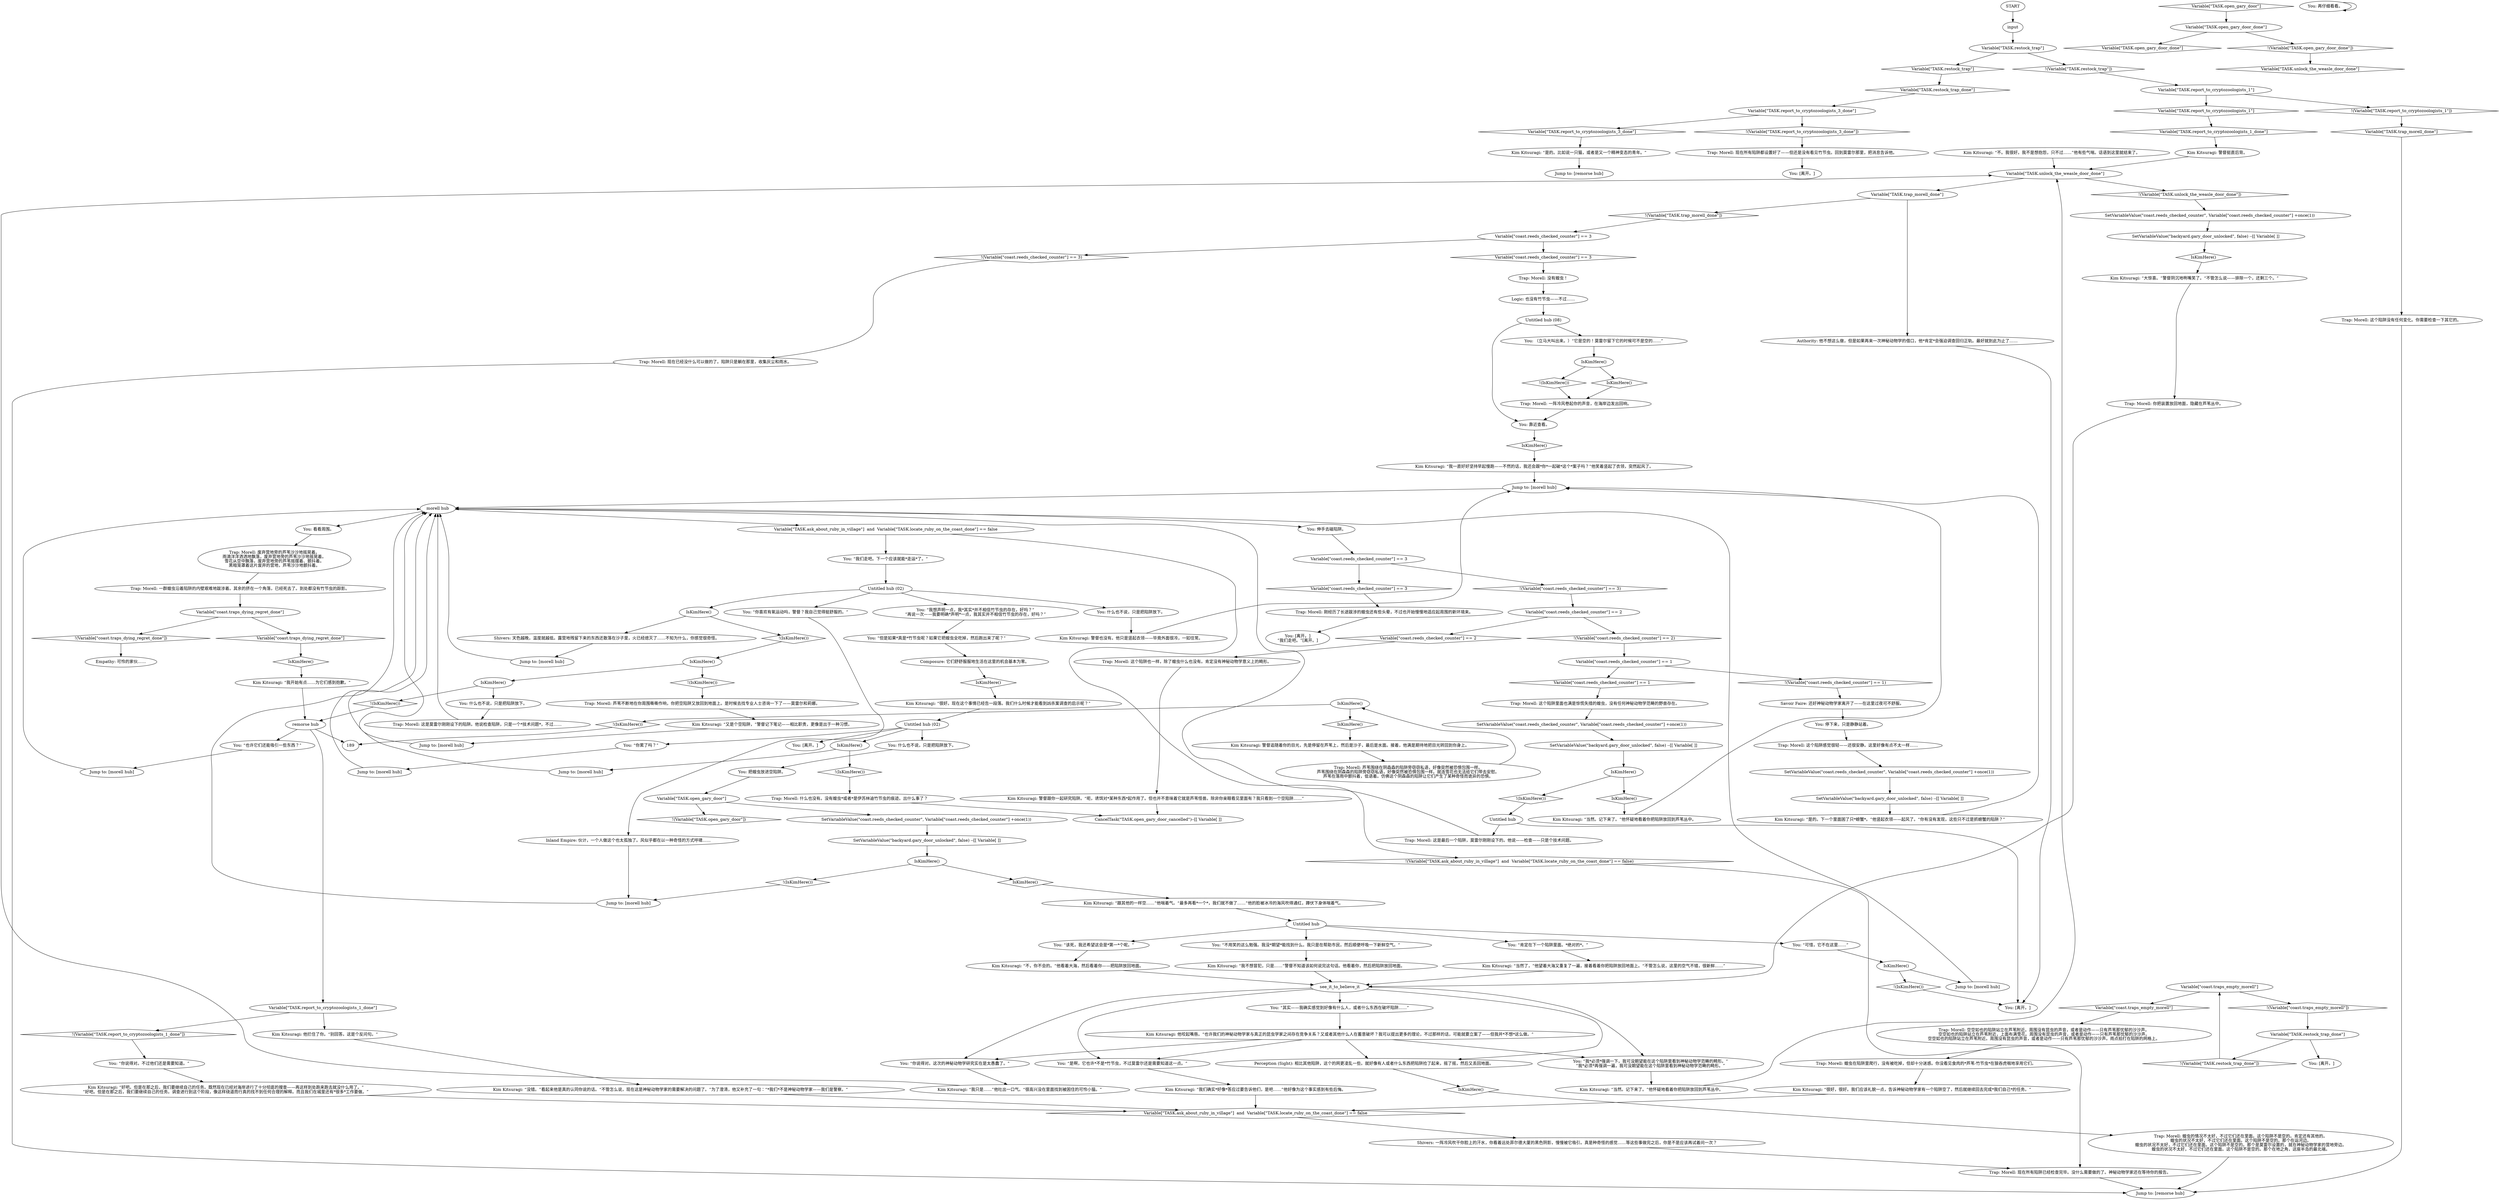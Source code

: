 # COAST ORB / reeds by camp site
# These reeds are by Morell and Gary's abandoned camp site. The interactable reeds you can search when Morell tells you to check the phasmid traps. There are traps in these reeds.
# ==================================================
digraph G {
	  0 [label="START"];
	  1 [label="input"];
	  2 [label="Kim Kitsuragi: “当然了，”他望着大海又重复了一遍，接着看着你把陷阱放回地面上。“不管怎么说，这里的空气不错，很新鲜……”"];
	  3 [label="Logic: 也没有竹节虫——不过……"];
	  4 [label="Jump to: [remorse hub]"];
	  5 [label="Variable[\"TASK.report_to_cryptozoologists_3_done\"]"];
	  6 [label="Variable[\"TASK.report_to_cryptozoologists_3_done\"]", shape=diamond];
	  7 [label="!(Variable[\"TASK.report_to_cryptozoologists_3_done\"])", shape=diamond];
	  8 [label="SetVariableValue(\"coast.reeds_checked_counter\", Variable[\"coast.reeds_checked_counter\"] +once(1)) "];
	  9 [label="Variable[\"coast.reeds_checked_counter\"] == 2"];
	  10 [label="Variable[\"coast.reeds_checked_counter\"] == 2", shape=diamond];
	  11 [label="!(Variable[\"coast.reeds_checked_counter\"] == 2)", shape=diamond];
	  12 [label="IsKimHere()"];
	  13 [label="IsKimHere()", shape=diamond];
	  14 [label="!(IsKimHere())", shape=diamond];
	  15 [label="You: “该死，我还希望这会是*第一*个呢。”"];
	  16 [label="IsKimHere()"];
	  17 [label="IsKimHere()", shape=diamond];
	  18 [label="!(IsKimHere())", shape=diamond];
	  19 [label="You: [离开。]"];
	  20 [label="Variable[\"coast.traps_empty_morell\"]"];
	  21 [label="Variable[\"coast.traps_empty_morell\"]", shape=diamond];
	  22 [label="!(Variable[\"coast.traps_empty_morell\"])", shape=diamond];
	  23 [label="Variable[\"TASK.open_gary_door_done\"]"];
	  24 [label="Variable[\"TASK.open_gary_door_done\"]", shape=diamond];
	  25 [label="!(Variable[\"TASK.open_gary_door_done\"])", shape=diamond];
	  26 [label="SetVariableValue(\"coast.reeds_checked_counter\", Variable[\"coast.reeds_checked_counter\"] +once(1)) "];
	  27 [label="You: 看看周围。"];
	  28 [label="Variable[\"TASK.report_to_cryptozoologists_1\"]"];
	  29 [label="Variable[\"TASK.report_to_cryptozoologists_1\"]", shape=diamond];
	  30 [label="!(Variable[\"TASK.report_to_cryptozoologists_1\"])", shape=diamond];
	  31 [label="Trap: Morell: 这个陷阱没有任何变化。你需要检查一下其它的。"];
	  32 [label="Trap: Morell: 这个陷阱里面也满是惊慌失措的蝗虫，没有任何神秘动物学范畴的野兽存在。"];
	  33 [label="Kim Kitsuragi: 他咬起嘴唇。“也许我们的神秘动物学家与真正的昆虫学家之间存在竞争关系？又或者其他什么人在蓄意破坏？我可以提出更多的理论，不过那样的话，可能就要立案了——但我并*不想*这么做。”"];
	  34 [label="Trap: Morell: 现在所有陷阱都设置好了——但还是没有看见竹节虫。回到莫雷尔那里，把消息告诉他。"];
	  35 [label="You: “其实——我确实感觉到好像有什么人，或者什么东西在破坏陷阱……”"];
	  36 [label="Kim Kitsuragi: “跟其他的一样空……”他喘着气。“最多再看*一个*，我们就不做了……”他的脸被冰冷的海风吹得通红，蹲伏下身体喘着气。"];
	  37 [label="SetVariableValue(\"backyard.gary_door_unlocked\", false) --[[ Variable[ ]]"];
	  38 [label="You: 伸手去碰陷阱。"];
	  39 [label="IsKimHere()"];
	  40 [label="IsKimHere()", shape=diamond];
	  41 [label="!(IsKimHere())", shape=diamond];
	  42 [label="You: “你喜欢有氧运动吗，警督？我自己觉得挺舒服的。”"];
	  43 [label="Kim Kitsuragi: 警督也没有。他只是竖起衣领——毕竟外面很冷，一如往常。"];
	  44 [label="You: “你累了吗？”"];
	  45 [label="You: 什么也不说，只是把陷阱放下。"];
	  46 [label="You: （立马大叫出来。）“它是空的！莫雷尔留下它的时候可不是空的……”"];
	  47 [label="Trap: Morell: 空空如也的陷阱站立在芦苇附近。周围没有昆虫的声音，或者是动作——只有芦苇那忧郁的沙沙声。\n空空如也的陷阱站立在芦苇附近，上面布满雪花。周围没有昆虫的声音，或者是动作——只有芦苇那忧郁的沙沙声。\n空空如也的陷阱站立在芦苇附近。周围没有昆虫的声音，或者是动作——只有芦苇那忧郁的沙沙声。雨点拍打在陷阱的网格上。"];
	  48 [label="You: “你说得对。这次的神秘动物学研究实在是太愚蠢了。”"];
	  49 [label="You: “不用笑的这么勉强。我没*期望*能找到什么。我只是在帮助市民，然后顺便呼吸一下新鲜空气。”"];
	  50 [label="Trap: Morell: 这个陷阱也一样，除了蝗虫什么也没有。肯定没有神秘动物学意义上的畸形。"];
	  51 [label="Jump to: [morell hub]"];
	  52 [label="Kim Kitsuragi: “当然。记下来了。”他怀疑地看着你把陷阱放回到芦苇丛中。"];
	  53 [label="Kim Kitsuragi: “很好。现在这个事情已经告一段落。我们什么时候才能看到凶杀案调查的启示呢？”"];
	  54 [label="Trap: Morell: 什么也没有。没有蝗虫*或者*是伊苏林迪竹节虫的痕迹。出什么事了？"];
	  55 [label="IsKimHere()"];
	  56 [label="IsKimHere()", shape=diamond];
	  57 [label="!(IsKimHere())", shape=diamond];
	  58 [label="Jump to: [morell hub]"];
	  59 [label="Trap: Morell: 一阵冷风卷起你的声音，在海岸边发出回响。"];
	  60 [label="Shivers: 一阵冷风吹干你脸上的汗水，你看着远处菲尔德大厦的黑色阴影，慢慢被它吸引。真是种奇怪的感觉……等这些事做完之后，你是不是应该再试着问一次？"];
	  61 [label="Variable[\"coast.reeds_checked_counter\"] == 1"];
	  62 [label="Variable[\"coast.reeds_checked_counter\"] == 1", shape=diamond];
	  63 [label="!(Variable[\"coast.reeds_checked_counter\"] == 1)", shape=diamond];
	  64 [label="You: “也许它们还能吸引一些东西？”"];
	  65 [label="Kim Kitsuragi: “好吧。但是在那之后，我们要继续自己的任务。既然现在已经对海岸进行了十分彻底的搜查——再这样到处跑来跑去就没什么用了。”\n“好吧。但是在那之后，我们要继续自己的任务。调查进行到这个阶段，像这样绕道而行真的找不到任何合理的解释。而且我们在城里还有*很多*工作要做。”"];
	  66 [label="Jump to: [morell hub]"];
	  67 [label="Trap: Morell: 芦苇不断地在你周围嘶嘶作响，你把空陷阱又放回到地面上。是时候去找专业人士咨询一下了——莫雷尔和莉娜。"];
	  68 [label="Kim Kitsuragi: “不，你不会的。”他看着大海，然后看着你——把陷阱放回地面。"];
	  69 [label="remorse hub"];
	  70 [label="Variable[\"coast.traps_dying_regret_done\"]"];
	  71 [label="Variable[\"coast.traps_dying_regret_done\"]", shape=diamond];
	  72 [label="!(Variable[\"coast.traps_dying_regret_done\"])", shape=diamond];
	  73 [label="Empathy: 可怜的家伙……"];
	  74 [label="SetVariableValue(\"backyard.gary_door_unlocked\", false) --[[ Variable[ ]]"];
	  75 [label="Kim Kitsuragi: 警督追随着你的目光，先是停留在芦苇上，然后是沙子，最后是水面。接着，他满是期待地把目光转回到你身上。"];
	  76 [label="Variable[\"coast.reeds_checked_counter\"] == 3"];
	  77 [label="Variable[\"coast.reeds_checked_counter\"] == 3", shape=diamond];
	  78 [label="!(Variable[\"coast.reeds_checked_counter\"] == 3)", shape=diamond];
	  79 [label="You: “我想声明一点，我*其实*并不相信竹节虫的存在，好吗？”\n“再说一次——我要明确*声明*一点，我其实并不相信竹节虫的存在，好吗？”"];
	  80 [label="You: “是啊，它也许*不是*竹节虫，不过莫雷尔还是需要知道这一点。”"];
	  81 [label="Untitled hub (08)"];
	  82 [label="Trap: Morell: 废弃营地旁的芦苇沙沙地摇晃着。\n雨滴洋洋洒洒地飘落，废弃营地旁的芦苇沙沙地摇晃着。\n雪花从空中飘落，废弃营地旁的芦苇摇摆着、颤抖着。\n黑暗笼罩着这片废弃的营地，芦苇沙沙地颤抖着。"];
	  83 [label="Kim Kitsuragi: “我开始有点……为它们感到抱歉。”"];
	  84 [label="SetVariableValue(\"backyard.gary_door_unlocked\", false) --[[ Variable[ ]]"];
	  85 [label="morell hub"];
	  86 [label="Variable[\"coast.reeds_checked_counter\"] == 3"];
	  87 [label="Variable[\"coast.reeds_checked_counter\"] == 3", shape=diamond];
	  88 [label="!(Variable[\"coast.reeds_checked_counter\"] == 3)", shape=diamond];
	  89 [label="Kim Kitsuragi: “我们确实*好像*答应过要告诉他们，是吧……”他好像为这个事实感到有些后悔。"];
	  90 [label="You: “肯定在下一个陷阱里面。*绝对的*。”"];
	  91 [label="You: 靠近查看。"];
	  92 [label="You: [离开。]"];
	  93 [label="Kim Kitsuragi: “我不想冒犯，只是……”警督不知道该如何说完这句话。他看着你，然后把陷阱放回地面。"];
	  94 [label="Kim Kitsuragi: “大惊喜。”警督阴沉地咧嘴笑了。“不管怎么说——排除一个，还剩三个。”"];
	  95 [label="Variable[\"TASK.restock_trap\"]"];
	  96 [label="Variable[\"TASK.restock_trap\"]", shape=diamond];
	  97 [label="!(Variable[\"TASK.restock_trap\"])", shape=diamond];
	  98 [label="SetVariableValue(\"backyard.gary_door_unlocked\", false) --[[ Variable[ ]]"];
	  99 [label="Kim Kitsuragi: “不。我很好。我不是想抱怨，只不过……”他有些气喘。话语到这里就结束了。"];
	  100 [label="Jump to: [morell hub]"];
	  101 [label="Kim Kitsuragi: “又是个空陷阱，”警督记下笔记——相比职责，更像是出于一种习惯。"];
	  102 [label="Kim Kitsuragi: “当然。记下来了。”他怀疑地看着你把陷阱放回到芦苇丛中。"];
	  103 [label="You: “但是如果*真是*竹节虫呢？如果它把蝗虫全吃掉，然后跑出来了呢？”"];
	  104 [label="You: “我*必须*强调一下，我可没期望能在这个陷阱里看到神秘动物学范畴的畸形。”\n“我*必须*再强调一遍，我可没期望能在这个陷阱里看到神秘动物学范畴的畸形。”"];
	  105 [label="IsKimHere()"];
	  106 [label="IsKimHere()", shape=diamond];
	  107 [label="!(IsKimHere())", shape=diamond];
	  108 [label="Jump to: [morell hub]"];
	  109 [label="see_it_to_believe_it"];
	  110 [label="Trap: Morell: 蝗虫的情况不太好，不过它们还在里面。这个陷阱不是空的。肯定还有其他的。\n蝗虫的状况不太好，不过它们还在里面。这个陷阱不是空的。那个在运河边。\n蝗虫的状况不太好，不过它们还在里面。这个陷阱不是空的。那个是莫雷尔设置的，就在神秘动物学家的营地旁边。\n蝗虫的状况不太好，不过它们还在里面。这个陷阱不是空的。那个在地之角，这座半岛的最北端。"];
	  111 [label="Variable[\"TASK.restock_trap_done\"]"];
	  112 [label="Variable[\"TASK.restock_trap_done\"]", shape=diamond];
	  113 [label="!(Variable[\"TASK.restock_trap_done\"])", shape=diamond];
	  114 [label="You: [离开。]"];
	  115 [label="Variable[\"TASK.ask_about_ruby_in_village\"]  and  Variable[\"TASK.locate_ruby_on_the_coast_done\"] == false"];
	  116 [label="Variable[\"TASK.ask_about_ruby_in_village\"]  and  Variable[\"TASK.locate_ruby_on_the_coast_done\"] == false", shape=diamond];
	  117 [label="!(Variable[\"TASK.ask_about_ruby_in_village\"]  and  Variable[\"TASK.locate_ruby_on_the_coast_done\"] == false)", shape=diamond];
	  118 [label="You: “我们走吧。下一个应该就能*走运*了。”"];
	  119 [label="You: 什么也不说，只是把陷阱放下。"];
	  120 [label="IsKimHere()"];
	  121 [label="IsKimHere()", shape=diamond];
	  122 [label="!(IsKimHere())", shape=diamond];
	  123 [label="Shivers: 天色越晚，温度就越低。露营地残留下来的东西还散落在沙子里，火已经熄灭了……不知为什么，你感觉很奇怪。"];
	  124 [label="You: 停下来，只是静静站着。"];
	  125 [label="Variable[\"TASK.report_to_cryptozoologists_1_done\"]"];
	  126 [label="Variable[\"TASK.report_to_cryptozoologists_1_done\"]", shape=diamond];
	  127 [label="!(Variable[\"TASK.report_to_cryptozoologists_1_done\"])", shape=diamond];
	  128 [label="Kim Kitsuragi: 他拦住了你。“别回答。这是个反问句。”"];
	  129 [label="Untitled hub (02)"];
	  130 [label="Untitled hub"];
	  131 [label="Trap: Morell: 你把装置放回地面，隐藏在芦苇丛中。"];
	  132 [label="Trap: Morell: 这是莫雷尔刚刚设下的陷阱。他说检查陷阱，只是一个*技术问题*，不过……"];
	  133 [label="Trap: Morell: 现在已经没什么可以做的了。陷阱只是躺在那里，收集灰尘和雨水。"];
	  134 [label="Kim Kitsuragi: 警督挺直后背。"];
	  135 [label="You: 把蝗虫放进空陷阱。"];
	  136 [label="Trap: Morell: 这是最后一个陷阱，莫雷尔刚刚设下的。他说——检查——只是个技术问题。"];
	  137 [label="Trap: Morell: 没有蝗虫！"];
	  138 [label="You: 再仔细看看。"];
	  139 [label="Kim Kitsuragi: “是的。下一个里面困了只*螃蟹*。”他竖起衣领——起风了。“你有没有发现，这些只不过是抓螃蟹的陷阱？”"];
	  140 [label="Untitled hub (02)"];
	  141 [label="Jump to: [morell hub]"];
	  142 [label="IsKimHere()"];
	  143 [label="IsKimHere()", shape=diamond];
	  144 [label="!(IsKimHere())", shape=diamond];
	  145 [label="IsKimHere()"];
	  146 [label="IsKimHere()", shape=diamond];
	  147 [label="!(IsKimHere())", shape=diamond];
	  148 [label="You: 什么也不说，只是把陷阱放下。"];
	  149 [label="You: “可惜，它不在这里……”"];
	  150 [label="You: [离开。]"];
	  151 [label="Jump to: [remorse hub]"];
	  152 [label="Trap: Morell: 芦苇围绕在阴森森的陷阱旁窃窃私语，好像突然被恐惧包围一样。\n芦苇围绕在阴森森的陷阱旁窃窃私语，好像突然被恐惧包围一样。就连雪花也无法给它们带去安慰。\n芦苇在落雨中颤抖着，低语着。仿佛这个阴森森的陷阱让它们产生了某种奇怪而诡异的恐惧。"];
	  153 [label="Trap: Morell: 这个陷阱感觉很轻——还很安静。这里好像有点不太一样……"];
	  154 [label="Trap: Morell: 刚经历了长途跋涉的蝗虫还有些头晕，不过也开始慢慢地适应起周围的新环境来。"];
	  155 [label="Variable[\"TASK.open_gary_door\"]"];
	  156 [label="Variable[\"TASK.open_gary_door\"]", shape=diamond];
	  157 [label="!(Variable[\"TASK.open_gary_door\"])", shape=diamond];
	  158 [label="SetVariableValue(\"coast.reeds_checked_counter\", Variable[\"coast.reeds_checked_counter\"] +once(1)) "];
	  159 [label="Kim Kitsuragi: 警督跟你一起研究陷阱。“呃，诱饵对*某种东西*起作用了。但也并不意味着它就是芦苇怪兽。除非你亲眼看见里面有？我只看到一个空陷阱……”"];
	  160 [label="Kim Kitsuragi: “我一直好好坚持早起慢跑——不然的话，我还会跟*你*一起破*这个*案子吗？”他笑着竖起了衣领，突然起风了。"];
	  161 [label="Inland Empire: 伙计，一个人做这个也太孤独了。风似乎都在以一种奇怪的方式呼啸……"];
	  162 [label="Untitled hub"];
	  163 [label="Trap: Morell: 蝗虫在陷阱里爬行，没有被吃掉，但却十分迷惑。你没看见食肉的*芦苇-竹节虫*在狼吞虎咽地享用它们。"];
	  164 [label="Savoir Faire: 还好神秘动物学家离开了——在这里过夜可不舒服。"];
	  165 [label="Trap: Morell: 一群蝗虫沿着陷阱的内壁艰难地跋涉着。其余的挤在一个角落，已经死去了。到处都没有竹节虫的踪影。"];
	  166 [label="Kim Kitsuragi: “是的。比如说一只猫，或者是又一个精神变态的青年。”"];
	  167 [label="Jump to: [morell hub]"];
	  168 [label="Trap: Morell: 现在所有陷阱已经检查完毕。没什么需要做的了。神秘动物学家还在等待你的报告。"];
	  169 [label="You: “你说得对。不过他们还是需要知道。”"];
	  170 [label="Perception (Sight): 相比其他陷阱，这个的网更凌乱一些。就好像有人或者什么东西把陷阱捡了起来，摇了摇，然后又丢回地面。"];
	  171 [label="CancelTask(\"TASK.open_gary_door_cancelled\")--[[ Variable[ ]]"];
	  172 [label="SetVariableValue(\"coast.reeds_checked_counter\", Variable[\"coast.reeds_checked_counter\"] +once(1)) "];
	  173 [label="Kim Kitsuragi: “很好，很好。我们应该礼貌一点，告诉神秘动物学家有一个陷阱空了，然后就继续回去完成*我们自己*的任务。”"];
	  174 [label="Kim Kitsuragi: “我只是……”他吐出一口气。“很高兴没在里面找到被困住的可怜小猫。”"];
	  175 [label="IsKimHere()"];
	  176 [label="IsKimHere()", shape=diamond];
	  177 [label="!(IsKimHere())", shape=diamond];
	  178 [label="Jump to: [morell hub]"];
	  179 [label="Variable[\"TASK.unlock_the_weasle_door_done\"]"];
	  180 [label="Variable[\"TASK.unlock_the_weasle_door_done\"]", shape=diamond];
	  181 [label="!(Variable[\"TASK.unlock_the_weasle_door_done\"])", shape=diamond];
	  182 [label="Variable[\"TASK.trap_morell_done\"]"];
	  183 [label="Variable[\"TASK.trap_morell_done\"]", shape=diamond];
	  184 [label="!(Variable[\"TASK.trap_morell_done\"])", shape=diamond];
	  185 [label="Authority: 他不想这么做，但是如果再来一次神秘动物学的借口，他*肯定*会强迫调查回归正轨。最好就到此为止了……"];
	  186 [label="Kim Kitsuragi: “没错。”看起来他是真的认同你说的话。“不管怎么说，现在这是神秘动物学家的需要解决的问题了。”为了澄清，他又补充了一句：“*我们*不是神秘动物学家——我们是警察。”"];
	  187 [label="Composure: 它们舒舒服服地生活在这里的机会基本为零。"];
	  188 [label="You: [离开。]\n“我们走吧。”[离开。]"];
	  0 -> 1
	  1 -> 95
	  2 -> 109
	  3 -> 81
	  5 -> 6
	  5 -> 7
	  6 -> 166
	  7 -> 34
	  8 -> 37
	  9 -> 10
	  9 -> 11
	  10 -> 50
	  11 -> 61
	  12 -> 13
	  12 -> 14
	  13 -> 36
	  14 -> 66
	  15 -> 68
	  16 -> 17
	  16 -> 18
	  17 -> 59
	  18 -> 59
	  20 -> 21
	  20 -> 22
	  21 -> 47
	  22 -> 111
	  23 -> 24
	  23 -> 25
	  25 -> 180
	  26 -> 74
	  27 -> 82
	  28 -> 29
	  28 -> 30
	  29 -> 126
	  30 -> 183
	  31 -> 151
	  32 -> 8
	  33 -> 104
	  33 -> 48
	  33 -> 170
	  33 -> 80
	  34 -> 19
	  35 -> 33
	  36 -> 130
	  37 -> 39
	  38 -> 76
	  39 -> 40
	  39 -> 41
	  40 -> 102
	  41 -> 162
	  42 -> 161
	  43 -> 51
	  44 -> 100
	  45 -> 135
	  46 -> 16
	  47 -> 163
	  48 -> 174
	  49 -> 93
	  50 -> 159
	  51 -> 85
	  52 -> 179
	  53 -> 129
	  54 -> 171
	  55 -> 56
	  55 -> 57
	  56 -> 75
	  57 -> 189
	  58 -> 85
	  59 -> 91
	  60 -> 168
	  61 -> 62
	  61 -> 63
	  62 -> 32
	  63 -> 164
	  64 -> 167
	  65 -> 116
	  66 -> 85
	  67 -> 101
	  68 -> 109
	  69 -> 64
	  69 -> 125
	  69 -> 189
	  70 -> 72
	  70 -> 71
	  71 -> 146
	  72 -> 73
	  74 -> 139
	  75 -> 152
	  76 -> 77
	  76 -> 78
	  77 -> 154
	  78 -> 9
	  79 -> 103
	  80 -> 89
	  81 -> 91
	  81 -> 46
	  82 -> 165
	  83 -> 69
	  84 -> 121
	  85 -> 115
	  85 -> 27
	  85 -> 38
	  86 -> 88
	  86 -> 87
	  87 -> 137
	  88 -> 133
	  89 -> 116
	  90 -> 2
	  91 -> 106
	  93 -> 109
	  94 -> 131
	  95 -> 96
	  95 -> 97
	  96 -> 112
	  97 -> 28
	  98 -> 12
	  99 -> 179
	  100 -> 85
	  101 -> 141
	  102 -> 51
	  103 -> 187
	  104 -> 52
	  105 -> 107
	  105 -> 108
	  106 -> 160
	  107 -> 54
	  108 -> 85
	  109 -> 35
	  109 -> 104
	  109 -> 170
	  109 -> 80
	  109 -> 48
	  110 -> 151
	  111 -> 113
	  111 -> 114
	  112 -> 5
	  113 -> 20
	  115 -> 117
	  115 -> 118
	  116 -> 60
	  117 -> 168
	  118 -> 140
	  119 -> 43
	  120 -> 122
	  120 -> 123
	  121 -> 94
	  122 -> 142
	  123 -> 58
	  124 -> 153
	  125 -> 128
	  125 -> 127
	  126 -> 134
	  127 -> 169
	  128 -> 186
	  129 -> 105
	  129 -> 44
	  129 -> 45
	  129 -> 150
	  130 -> 49
	  130 -> 90
	  130 -> 149
	  130 -> 15
	  131 -> 109
	  132 -> 85
	  133 -> 151
	  134 -> 179
	  135 -> 155
	  136 -> 85
	  137 -> 3
	  138 -> 138
	  139 -> 51
	  140 -> 120
	  140 -> 42
	  140 -> 79
	  140 -> 119
	  141 -> 85
	  142 -> 144
	  142 -> 145
	  143 -> 110
	  144 -> 67
	  145 -> 147
	  145 -> 148
	  146 -> 83
	  147 -> 69
	  148 -> 132
	  149 -> 175
	  152 -> 55
	  153 -> 26
	  154 -> 188
	  155 -> 157
	  155 -> 158
	  156 -> 23
	  158 -> 98
	  159 -> 171
	  160 -> 51
	  161 -> 66
	  162 -> 136
	  162 -> 92
	  163 -> 173
	  164 -> 124
	  165 -> 70
	  166 -> 4
	  167 -> 85
	  168 -> 151
	  169 -> 65
	  170 -> 143
	  172 -> 84
	  173 -> 116
	  174 -> 179
	  175 -> 177
	  175 -> 178
	  176 -> 53
	  177 -> 92
	  178 -> 85
	  179 -> 181
	  179 -> 182
	  181 -> 172
	  182 -> 184
	  182 -> 185
	  183 -> 31
	  184 -> 86
	  185 -> 92
	  186 -> 116
	  187 -> 176
}

